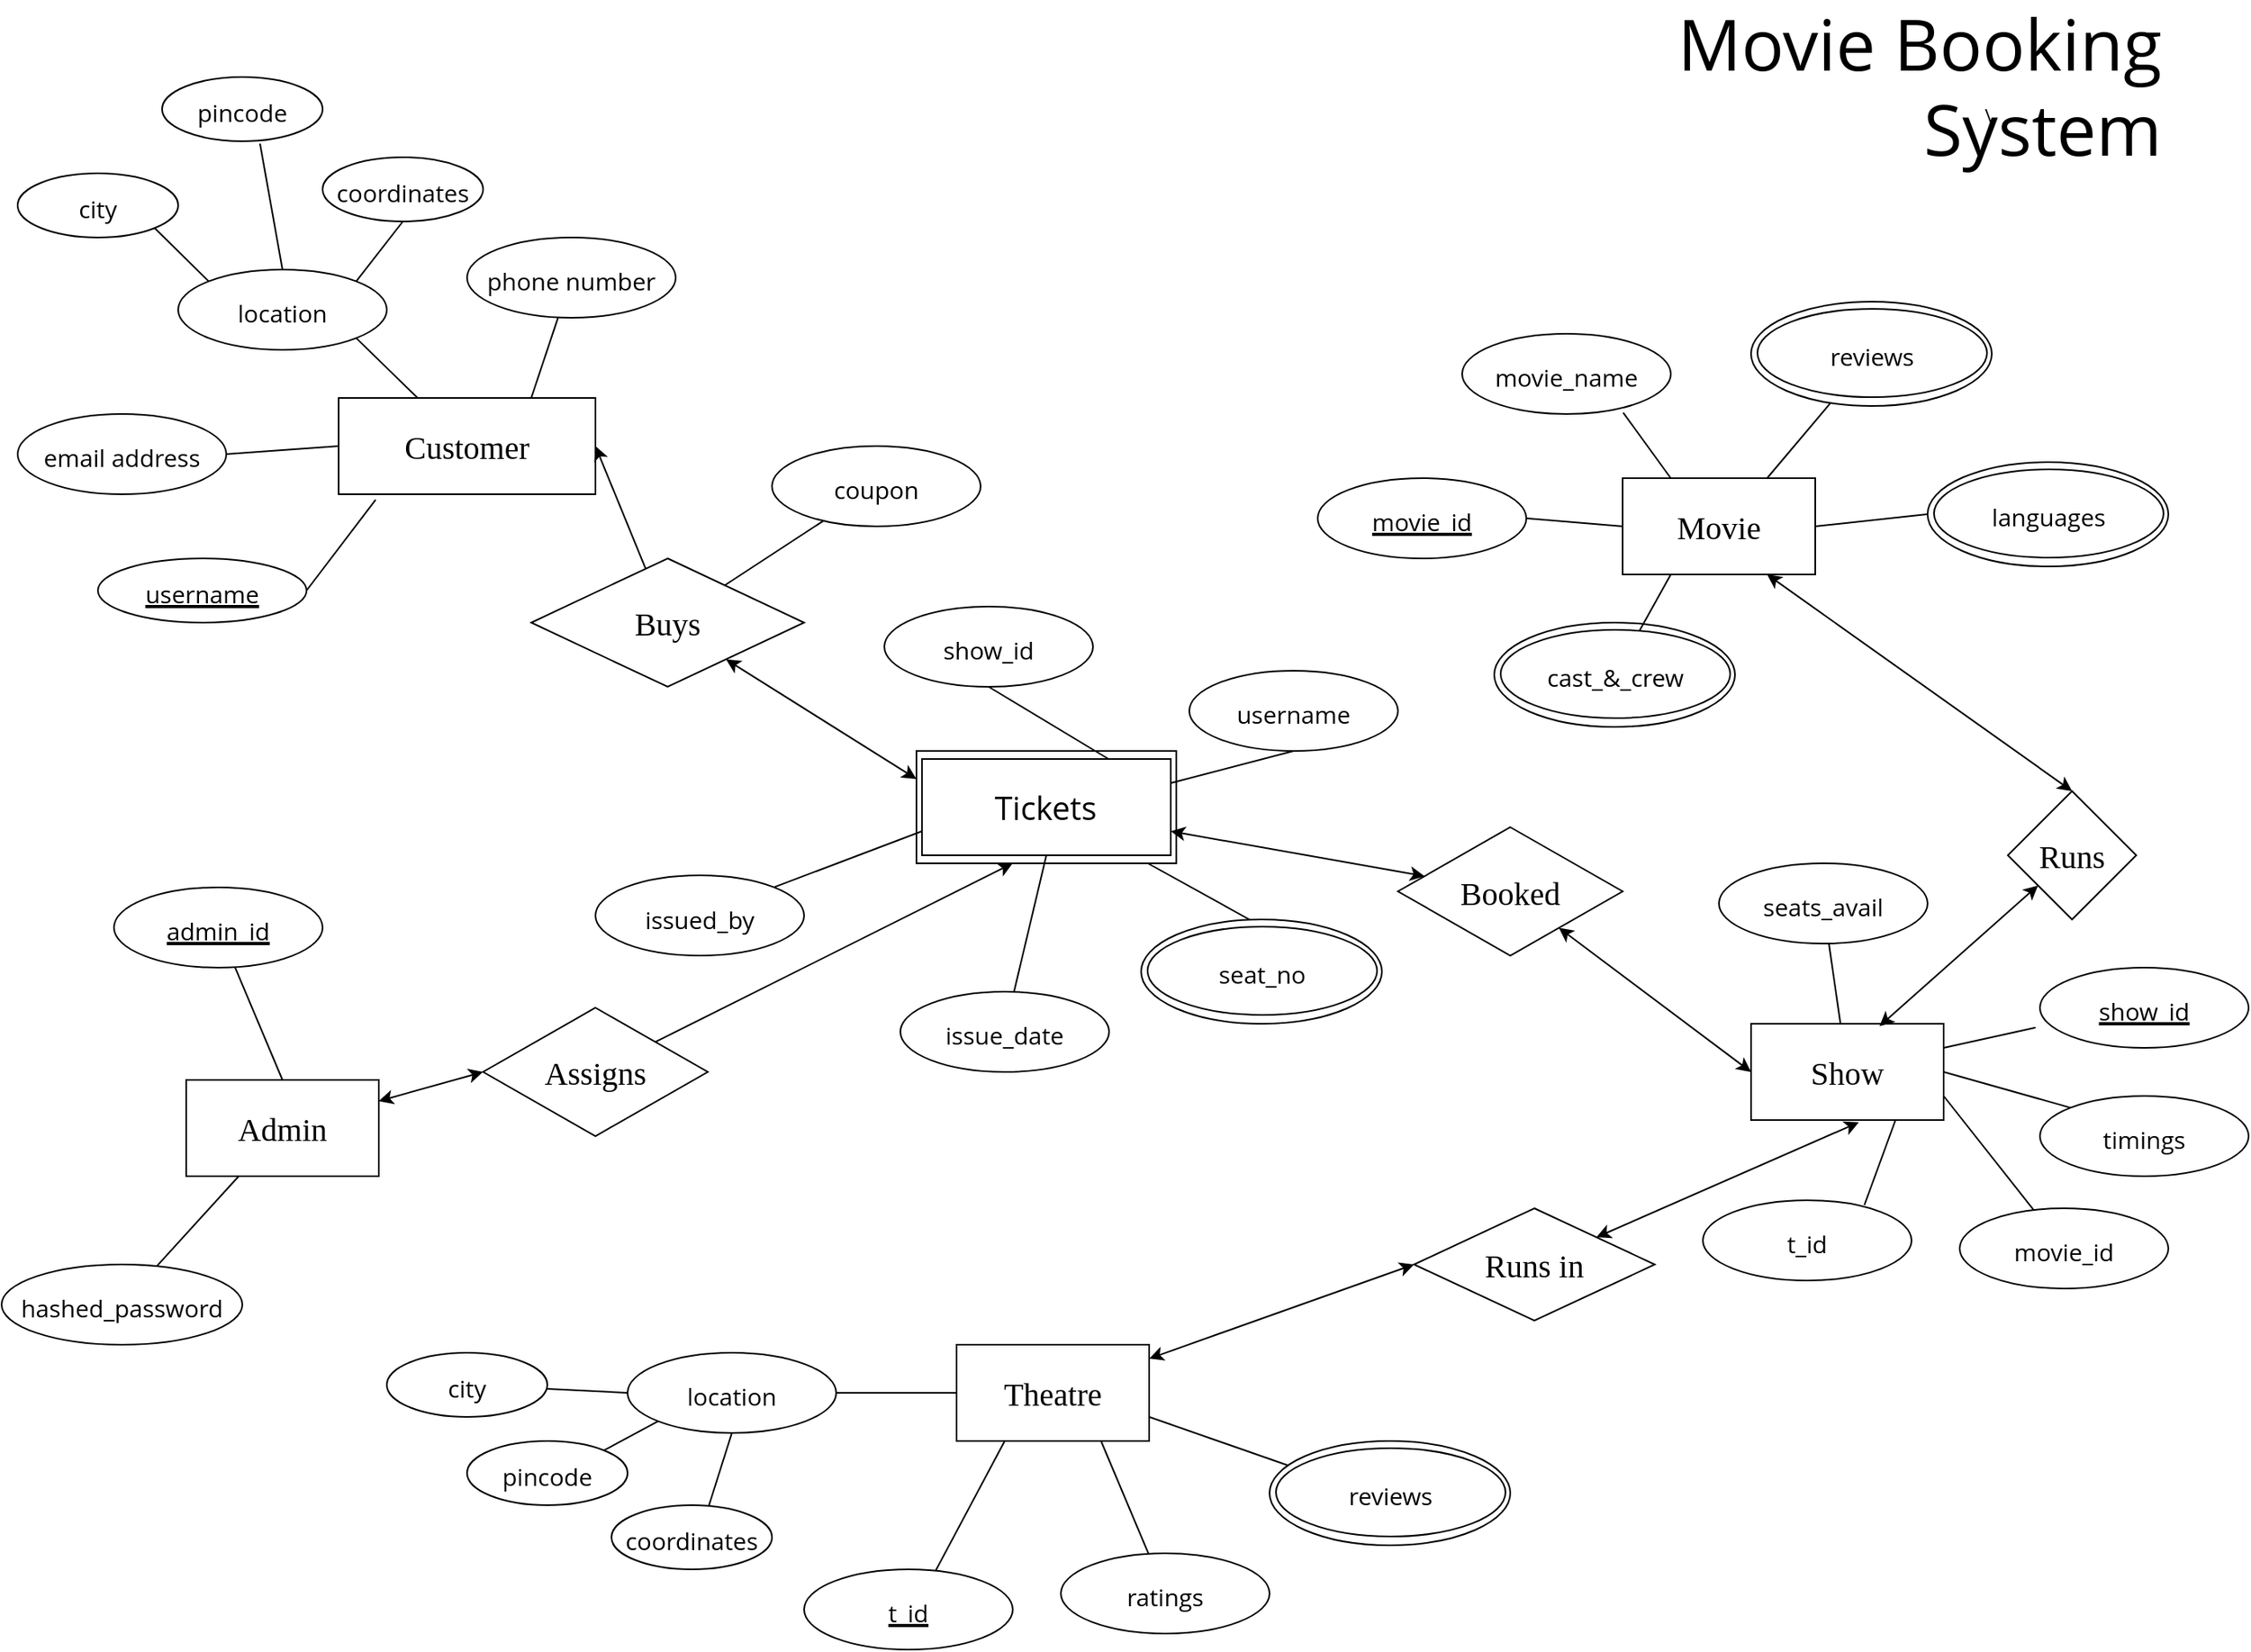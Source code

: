 <mxfile version="18.1.3" type="github">
  <diagram id="R2lEEEUBdFMjLlhIrx00" name="Page-1">
    <mxGraphModel dx="3445" dy="2458" grid="1" gridSize="10" guides="1" tooltips="1" connect="1" arrows="1" fold="1" page="1" pageScale="1" pageWidth="850" pageHeight="1100" math="0" shadow="0" extFonts="Permanent Marker^https://fonts.googleapis.com/css?family=Permanent+Marker">
      <root>
        <mxCell id="0" />
        <mxCell id="1" parent="0" />
        <mxCell id="-V91luH7FTuImWQMiuqp-3" value="" style="group;strokeColor=none;" vertex="1" connectable="0" parent="1">
          <mxGeometry x="400" y="290" width="161.88" height="70" as="geometry" />
        </mxCell>
        <mxCell id="-V91luH7FTuImWQMiuqp-2" value="" style="rounded=0;whiteSpace=wrap;html=1;" vertex="1" parent="-V91luH7FTuImWQMiuqp-3">
          <mxGeometry width="161.88" height="70" as="geometry" />
        </mxCell>
        <mxCell id="-V91luH7FTuImWQMiuqp-1" value="&lt;font data-font-src=&quot;https://fonts.googleapis.com/css?family=Open+Sans&quot; face=&quot;Open Sans&quot; style=&quot;font-size: 20px;&quot;&gt;Tickets&lt;/font&gt;" style="rounded=0;whiteSpace=wrap;html=1;" vertex="1" parent="-V91luH7FTuImWQMiuqp-3">
          <mxGeometry x="3.44" y="5" width="155" height="60" as="geometry" />
        </mxCell>
        <mxCell id="-V91luH7FTuImWQMiuqp-4" value="Customer" style="rounded=0;whiteSpace=wrap;html=1;fontFamily=Tahoma;fontSize=20;" vertex="1" parent="1">
          <mxGeometry x="40" y="70" width="160" height="60" as="geometry" />
        </mxCell>
        <mxCell id="-V91luH7FTuImWQMiuqp-19" style="rounded=0;orthogonalLoop=1;jettySize=auto;html=1;entryX=0;entryY=0.5;entryDx=0;entryDy=0;fontFamily=Tahoma;fontSize=20;startArrow=classic;startFill=1;" edge="1" parent="1" source="-V91luH7FTuImWQMiuqp-5" target="-V91luH7FTuImWQMiuqp-18">
          <mxGeometry relative="1" as="geometry" />
        </mxCell>
        <mxCell id="-V91luH7FTuImWQMiuqp-5" value="Admin" style="rounded=0;whiteSpace=wrap;html=1;fontFamily=Tahoma;fontSize=20;" vertex="1" parent="1">
          <mxGeometry x="-55" y="495" width="120" height="60" as="geometry" />
        </mxCell>
        <mxCell id="-V91luH7FTuImWQMiuqp-92" style="edgeStyle=none;rounded=0;orthogonalLoop=1;jettySize=auto;html=1;exitX=1;exitY=0.5;exitDx=0;exitDy=0;entryX=0;entryY=0.5;entryDx=0;entryDy=0;fontFamily=Open Sans;fontSource=https%3A%2F%2Ffonts.googleapis.com%2Fcss%3Ffamily%3DOpen%2BSans;fontSize=15;startArrow=none;startFill=0;endArrow=none;endFill=0;" edge="1" parent="1" source="-V91luH7FTuImWQMiuqp-6" target="-V91luH7FTuImWQMiuqp-91">
          <mxGeometry relative="1" as="geometry" />
        </mxCell>
        <mxCell id="-V91luH7FTuImWQMiuqp-93" style="edgeStyle=none;rounded=0;orthogonalLoop=1;jettySize=auto;html=1;exitX=0.75;exitY=0;exitDx=0;exitDy=0;entryX=0.331;entryY=0.969;entryDx=0;entryDy=0;entryPerimeter=0;fontFamily=Open Sans;fontSource=https%3A%2F%2Ffonts.googleapis.com%2Fcss%3Ffamily%3DOpen%2BSans;fontSize=15;startArrow=none;startFill=0;endArrow=none;endFill=0;" edge="1" parent="1" source="-V91luH7FTuImWQMiuqp-6" target="-V91luH7FTuImWQMiuqp-84">
          <mxGeometry relative="1" as="geometry" />
        </mxCell>
        <mxCell id="-V91luH7FTuImWQMiuqp-94" style="edgeStyle=none;rounded=0;orthogonalLoop=1;jettySize=auto;html=1;exitX=0.25;exitY=0;exitDx=0;exitDy=0;entryX=0.772;entryY=0.983;entryDx=0;entryDy=0;entryPerimeter=0;fontFamily=Open Sans;fontSource=https%3A%2F%2Ffonts.googleapis.com%2Fcss%3Ffamily%3DOpen%2BSans;fontSize=15;startArrow=none;startFill=0;endArrow=none;endFill=0;" edge="1" parent="1" source="-V91luH7FTuImWQMiuqp-6" target="-V91luH7FTuImWQMiuqp-86">
          <mxGeometry relative="1" as="geometry" />
        </mxCell>
        <mxCell id="-V91luH7FTuImWQMiuqp-95" style="edgeStyle=none;rounded=0;orthogonalLoop=1;jettySize=auto;html=1;exitX=0;exitY=0.5;exitDx=0;exitDy=0;entryX=1;entryY=0.5;entryDx=0;entryDy=0;fontFamily=Open Sans;fontSource=https%3A%2F%2Ffonts.googleapis.com%2Fcss%3Ffamily%3DOpen%2BSans;fontSize=15;startArrow=none;startFill=0;endArrow=none;endFill=0;" edge="1" parent="1" source="-V91luH7FTuImWQMiuqp-6" target="-V91luH7FTuImWQMiuqp-87">
          <mxGeometry relative="1" as="geometry" />
        </mxCell>
        <mxCell id="-V91luH7FTuImWQMiuqp-6" value="Movie" style="rounded=0;whiteSpace=wrap;html=1;fontFamily=Tahoma;fontSize=20;" vertex="1" parent="1">
          <mxGeometry x="840" y="120" width="120" height="60" as="geometry" />
        </mxCell>
        <mxCell id="-V91luH7FTuImWQMiuqp-106" style="edgeStyle=none;rounded=0;orthogonalLoop=1;jettySize=auto;html=1;exitX=0.75;exitY=1;exitDx=0;exitDy=0;entryX=0.774;entryY=0.06;entryDx=0;entryDy=0;entryPerimeter=0;fontFamily=Open Sans;fontSource=https%3A%2F%2Ffonts.googleapis.com%2Fcss%3Ffamily%3DOpen%2BSans;fontSize=15;startArrow=none;startFill=0;endArrow=none;endFill=0;" edge="1" parent="1" source="-V91luH7FTuImWQMiuqp-7" target="-V91luH7FTuImWQMiuqp-105">
          <mxGeometry relative="1" as="geometry" />
        </mxCell>
        <mxCell id="-V91luH7FTuImWQMiuqp-107" style="edgeStyle=none;rounded=0;orthogonalLoop=1;jettySize=auto;html=1;exitX=1;exitY=0.75;exitDx=0;exitDy=0;fontFamily=Open Sans;fontSource=https%3A%2F%2Ffonts.googleapis.com%2Fcss%3Ffamily%3DOpen%2BSans;fontSize=15;startArrow=none;startFill=0;endArrow=none;endFill=0;" edge="1" parent="1" source="-V91luH7FTuImWQMiuqp-7" target="-V91luH7FTuImWQMiuqp-104">
          <mxGeometry relative="1" as="geometry" />
        </mxCell>
        <mxCell id="-V91luH7FTuImWQMiuqp-108" style="edgeStyle=none;rounded=0;orthogonalLoop=1;jettySize=auto;html=1;exitX=-0.021;exitY=0.747;exitDx=0;exitDy=0;fontFamily=Open Sans;fontSource=https%3A%2F%2Ffonts.googleapis.com%2Fcss%3Ffamily%3DOpen%2BSans;fontSize=15;startArrow=none;startFill=0;endArrow=none;endFill=0;exitPerimeter=0;entryX=1;entryY=0.25;entryDx=0;entryDy=0;" edge="1" parent="1" source="-V91luH7FTuImWQMiuqp-102" target="-V91luH7FTuImWQMiuqp-7">
          <mxGeometry relative="1" as="geometry" />
        </mxCell>
        <mxCell id="-V91luH7FTuImWQMiuqp-109" style="edgeStyle=none;rounded=0;orthogonalLoop=1;jettySize=auto;html=1;exitX=1;exitY=0.5;exitDx=0;exitDy=0;entryX=0;entryY=0;entryDx=0;entryDy=0;fontFamily=Open Sans;fontSource=https%3A%2F%2Ffonts.googleapis.com%2Fcss%3Ffamily%3DOpen%2BSans;fontSize=15;startArrow=none;startFill=0;endArrow=none;endFill=0;" edge="1" parent="1" source="-V91luH7FTuImWQMiuqp-7" target="-V91luH7FTuImWQMiuqp-103">
          <mxGeometry relative="1" as="geometry" />
        </mxCell>
        <mxCell id="-V91luH7FTuImWQMiuqp-7" value="Show" style="rounded=0;whiteSpace=wrap;html=1;fontFamily=Tahoma;fontSize=20;" vertex="1" parent="1">
          <mxGeometry x="920" y="460" width="120" height="60" as="geometry" />
        </mxCell>
        <mxCell id="-V91luH7FTuImWQMiuqp-11" style="rounded=0;orthogonalLoop=1;jettySize=auto;html=1;entryX=1;entryY=0.5;entryDx=0;entryDy=0;fontFamily=Tahoma;fontSize=20;" edge="1" parent="1" source="-V91luH7FTuImWQMiuqp-8" target="-V91luH7FTuImWQMiuqp-4">
          <mxGeometry relative="1" as="geometry" />
        </mxCell>
        <mxCell id="-V91luH7FTuImWQMiuqp-12" style="rounded=0;orthogonalLoop=1;jettySize=auto;html=1;entryX=0;entryY=0.25;entryDx=0;entryDy=0;fontFamily=Tahoma;fontSize=20;startArrow=classic;startFill=1;" edge="1" parent="1" source="-V91luH7FTuImWQMiuqp-8" target="-V91luH7FTuImWQMiuqp-2">
          <mxGeometry relative="1" as="geometry" />
        </mxCell>
        <mxCell id="-V91luH7FTuImWQMiuqp-8" value="Buys" style="rhombus;whiteSpace=wrap;html=1;fontFamily=Tahoma;fontSize=20;" vertex="1" parent="1">
          <mxGeometry x="160" y="170" width="170" height="80" as="geometry" />
        </mxCell>
        <mxCell id="-V91luH7FTuImWQMiuqp-16" style="rounded=0;orthogonalLoop=1;jettySize=auto;html=1;entryX=0;entryY=0.5;entryDx=0;entryDy=0;fontFamily=Tahoma;fontSize=20;startArrow=classic;startFill=1;" edge="1" parent="1" source="-V91luH7FTuImWQMiuqp-13" target="-V91luH7FTuImWQMiuqp-14">
          <mxGeometry relative="1" as="geometry" />
        </mxCell>
        <mxCell id="-V91luH7FTuImWQMiuqp-73" style="edgeStyle=none;rounded=0;orthogonalLoop=1;jettySize=auto;html=1;exitX=0.25;exitY=1;exitDx=0;exitDy=0;entryX=0.627;entryY=0.034;entryDx=0;entryDy=0;entryPerimeter=0;fontFamily=Open Sans;fontSource=https%3A%2F%2Ffonts.googleapis.com%2Fcss%3Ffamily%3DOpen%2BSans;fontSize=15;startArrow=none;startFill=0;endArrow=none;endFill=0;" edge="1" parent="1" source="-V91luH7FTuImWQMiuqp-13" target="-V91luH7FTuImWQMiuqp-65">
          <mxGeometry relative="1" as="geometry" />
        </mxCell>
        <mxCell id="-V91luH7FTuImWQMiuqp-74" style="edgeStyle=none;rounded=0;orthogonalLoop=1;jettySize=auto;html=1;exitX=0.75;exitY=1;exitDx=0;exitDy=0;fontFamily=Open Sans;fontSource=https%3A%2F%2Ffonts.googleapis.com%2Fcss%3Ffamily%3DOpen%2BSans;fontSize=15;startArrow=none;startFill=0;endArrow=none;endFill=0;" edge="1" parent="1" source="-V91luH7FTuImWQMiuqp-13" target="-V91luH7FTuImWQMiuqp-66">
          <mxGeometry relative="1" as="geometry" />
        </mxCell>
        <mxCell id="-V91luH7FTuImWQMiuqp-75" style="edgeStyle=none;rounded=0;orthogonalLoop=1;jettySize=auto;html=1;exitX=1;exitY=0.75;exitDx=0;exitDy=0;entryX=0.075;entryY=0.233;entryDx=0;entryDy=0;entryPerimeter=0;fontFamily=Open Sans;fontSource=https%3A%2F%2Ffonts.googleapis.com%2Fcss%3Ffamily%3DOpen%2BSans;fontSize=15;startArrow=none;startFill=0;endArrow=none;endFill=0;" edge="1" parent="1" source="-V91luH7FTuImWQMiuqp-13" target="-V91luH7FTuImWQMiuqp-71">
          <mxGeometry relative="1" as="geometry" />
        </mxCell>
        <mxCell id="-V91luH7FTuImWQMiuqp-77" style="edgeStyle=none;rounded=0;orthogonalLoop=1;jettySize=auto;html=1;entryX=1;entryY=0.5;entryDx=0;entryDy=0;fontFamily=Open Sans;fontSource=https%3A%2F%2Ffonts.googleapis.com%2Fcss%3Ffamily%3DOpen%2BSans;fontSize=15;startArrow=none;startFill=0;endArrow=none;endFill=0;" edge="1" parent="1" source="-V91luH7FTuImWQMiuqp-13" target="-V91luH7FTuImWQMiuqp-58">
          <mxGeometry relative="1" as="geometry" />
        </mxCell>
        <mxCell id="-V91luH7FTuImWQMiuqp-13" value="Theatre" style="rounded=0;whiteSpace=wrap;html=1;fontFamily=Tahoma;fontSize=20;" vertex="1" parent="1">
          <mxGeometry x="425" y="660" width="120" height="60" as="geometry" />
        </mxCell>
        <mxCell id="-V91luH7FTuImWQMiuqp-17" style="rounded=0;orthogonalLoop=1;jettySize=auto;html=1;entryX=0.56;entryY=1.023;entryDx=0;entryDy=0;entryPerimeter=0;fontFamily=Tahoma;fontSize=20;startArrow=classic;startFill=1;" edge="1" parent="1" source="-V91luH7FTuImWQMiuqp-14" target="-V91luH7FTuImWQMiuqp-7">
          <mxGeometry relative="1" as="geometry" />
        </mxCell>
        <mxCell id="-V91luH7FTuImWQMiuqp-14" value="Runs in" style="rhombus;whiteSpace=wrap;html=1;fontFamily=Tahoma;fontSize=20;" vertex="1" parent="1">
          <mxGeometry x="710" y="575" width="150" height="70" as="geometry" />
        </mxCell>
        <mxCell id="-V91luH7FTuImWQMiuqp-20" style="rounded=0;orthogonalLoop=1;jettySize=auto;html=1;fontFamily=Tahoma;fontSize=20;" edge="1" parent="1" source="-V91luH7FTuImWQMiuqp-18">
          <mxGeometry relative="1" as="geometry">
            <mxPoint x="460" y="360" as="targetPoint" />
          </mxGeometry>
        </mxCell>
        <mxCell id="-V91luH7FTuImWQMiuqp-18" value="Assigns" style="rhombus;whiteSpace=wrap;html=1;fontFamily=Tahoma;fontSize=20;" vertex="1" parent="1">
          <mxGeometry x="130" y="450" width="140" height="80" as="geometry" />
        </mxCell>
        <mxCell id="-V91luH7FTuImWQMiuqp-22" style="rounded=0;orthogonalLoop=1;jettySize=auto;html=1;fontFamily=Tahoma;fontSize=20;startArrow=classic;startFill=1;entryX=0.667;entryY=0.025;entryDx=0;entryDy=0;entryPerimeter=0;" edge="1" parent="1" source="-V91luH7FTuImWQMiuqp-21" target="-V91luH7FTuImWQMiuqp-7">
          <mxGeometry relative="1" as="geometry">
            <mxPoint x="890" y="410" as="targetPoint" />
          </mxGeometry>
        </mxCell>
        <mxCell id="-V91luH7FTuImWQMiuqp-23" style="rounded=0;orthogonalLoop=1;jettySize=auto;html=1;entryX=0.75;entryY=1;entryDx=0;entryDy=0;fontFamily=Tahoma;fontSize=20;exitX=0.5;exitY=0;exitDx=0;exitDy=0;startArrow=classic;startFill=1;" edge="1" parent="1" source="-V91luH7FTuImWQMiuqp-21" target="-V91luH7FTuImWQMiuqp-6">
          <mxGeometry relative="1" as="geometry" />
        </mxCell>
        <mxCell id="-V91luH7FTuImWQMiuqp-21" value="Runs" style="rhombus;whiteSpace=wrap;html=1;fontFamily=Tahoma;fontSize=20;" vertex="1" parent="1">
          <mxGeometry x="1080" y="315" width="80" height="80" as="geometry" />
        </mxCell>
        <mxCell id="-V91luH7FTuImWQMiuqp-25" style="rounded=0;orthogonalLoop=1;jettySize=auto;html=1;entryX=1;entryY=0.75;entryDx=0;entryDy=0;fontFamily=Tahoma;fontSize=20;startArrow=classic;startFill=1;" edge="1" parent="1" source="-V91luH7FTuImWQMiuqp-24" target="-V91luH7FTuImWQMiuqp-1">
          <mxGeometry relative="1" as="geometry" />
        </mxCell>
        <mxCell id="-V91luH7FTuImWQMiuqp-26" style="rounded=0;orthogonalLoop=1;jettySize=auto;html=1;entryX=0;entryY=0.5;entryDx=0;entryDy=0;fontFamily=Tahoma;fontSize=20;startArrow=classic;startFill=1;" edge="1" parent="1" source="-V91luH7FTuImWQMiuqp-24" target="-V91luH7FTuImWQMiuqp-7">
          <mxGeometry relative="1" as="geometry" />
        </mxCell>
        <mxCell id="-V91luH7FTuImWQMiuqp-24" value="Booked" style="rhombus;whiteSpace=wrap;html=1;fontFamily=Tahoma;fontSize=20;" vertex="1" parent="1">
          <mxGeometry x="700" y="337.5" width="140" height="80" as="geometry" />
        </mxCell>
        <mxCell id="-V91luH7FTuImWQMiuqp-40" style="edgeStyle=none;rounded=0;orthogonalLoop=1;jettySize=auto;html=1;exitX=1;exitY=0.5;exitDx=0;exitDy=0;entryX=0.144;entryY=1.058;entryDx=0;entryDy=0;entryPerimeter=0;fontFamily=Open Sans;fontSource=https%3A%2F%2Ffonts.googleapis.com%2Fcss%3Ffamily%3DOpen%2BSans;fontSize=15;startArrow=none;startFill=0;endArrow=none;endFill=0;" edge="1" parent="1" source="-V91luH7FTuImWQMiuqp-27" target="-V91luH7FTuImWQMiuqp-4">
          <mxGeometry relative="1" as="geometry" />
        </mxCell>
        <mxCell id="-V91luH7FTuImWQMiuqp-27" value="&lt;font data-font-src=&quot;https://fonts.googleapis.com/css?family=Open+Sans&quot; face=&quot;Open Sans&quot; style=&quot;font-size: 15px;&quot;&gt;username&lt;/font&gt;" style="ellipse;whiteSpace=wrap;html=1;fontFamily=Tahoma;fontSize=20;fontStyle=4" vertex="1" parent="1">
          <mxGeometry x="-110" y="170" width="130" height="40" as="geometry" />
        </mxCell>
        <mxCell id="-V91luH7FTuImWQMiuqp-39" style="rounded=0;orthogonalLoop=1;jettySize=auto;html=1;exitX=1;exitY=0.5;exitDx=0;exitDy=0;entryX=0;entryY=0.5;entryDx=0;entryDy=0;fontFamily=Open Sans;fontSource=https%3A%2F%2Ffonts.googleapis.com%2Fcss%3Ffamily%3DOpen%2BSans;fontSize=15;startArrow=none;startFill=0;endArrow=none;endFill=0;" edge="1" parent="1" source="-V91luH7FTuImWQMiuqp-28" target="-V91luH7FTuImWQMiuqp-4">
          <mxGeometry relative="1" as="geometry" />
        </mxCell>
        <mxCell id="-V91luH7FTuImWQMiuqp-28" value="&lt;font data-font-src=&quot;https://fonts.googleapis.com/css?family=Open+Sans&quot; face=&quot;Open Sans&quot; style=&quot;font-size: 15px;&quot;&gt;email address&lt;/font&gt;" style="ellipse;whiteSpace=wrap;html=1;fontFamily=Tahoma;fontSize=20;fontStyle=0" vertex="1" parent="1">
          <mxGeometry x="-160" y="80" width="130" height="50" as="geometry" />
        </mxCell>
        <mxCell id="-V91luH7FTuImWQMiuqp-36" style="rounded=0;orthogonalLoop=1;jettySize=auto;html=1;exitX=0;exitY=0;exitDx=0;exitDy=0;entryX=1;entryY=1;entryDx=0;entryDy=0;fontFamily=Open Sans;fontSource=https%3A%2F%2Ffonts.googleapis.com%2Fcss%3Ffamily%3DOpen%2BSans;fontSize=15;endArrow=none;endFill=0;" edge="1" parent="1" source="-V91luH7FTuImWQMiuqp-29" target="-V91luH7FTuImWQMiuqp-31">
          <mxGeometry relative="1" as="geometry" />
        </mxCell>
        <mxCell id="-V91luH7FTuImWQMiuqp-37" style="rounded=0;orthogonalLoop=1;jettySize=auto;html=1;exitX=0.5;exitY=0;exitDx=0;exitDy=0;entryX=0.61;entryY=1.037;entryDx=0;entryDy=0;entryPerimeter=0;fontFamily=Open Sans;fontSource=https%3A%2F%2Ffonts.googleapis.com%2Fcss%3Ffamily%3DOpen%2BSans;fontSize=15;endArrow=none;endFill=0;" edge="1" parent="1" source="-V91luH7FTuImWQMiuqp-29" target="-V91luH7FTuImWQMiuqp-33">
          <mxGeometry relative="1" as="geometry" />
        </mxCell>
        <mxCell id="-V91luH7FTuImWQMiuqp-38" style="rounded=0;orthogonalLoop=1;jettySize=auto;html=1;exitX=1;exitY=0;exitDx=0;exitDy=0;entryX=0.5;entryY=1;entryDx=0;entryDy=0;fontFamily=Open Sans;fontSource=https%3A%2F%2Ffonts.googleapis.com%2Fcss%3Ffamily%3DOpen%2BSans;fontSize=15;endArrow=none;endFill=0;" edge="1" parent="1" source="-V91luH7FTuImWQMiuqp-29" target="-V91luH7FTuImWQMiuqp-34">
          <mxGeometry relative="1" as="geometry" />
        </mxCell>
        <mxCell id="-V91luH7FTuImWQMiuqp-41" style="edgeStyle=none;rounded=0;orthogonalLoop=1;jettySize=auto;html=1;exitX=1;exitY=1;exitDx=0;exitDy=0;fontFamily=Open Sans;fontSource=https%3A%2F%2Ffonts.googleapis.com%2Fcss%3Ffamily%3DOpen%2BSans;fontSize=15;startArrow=none;startFill=0;endArrow=none;endFill=0;" edge="1" parent="1" source="-V91luH7FTuImWQMiuqp-29" target="-V91luH7FTuImWQMiuqp-4">
          <mxGeometry relative="1" as="geometry" />
        </mxCell>
        <mxCell id="-V91luH7FTuImWQMiuqp-29" value="&lt;font data-font-src=&quot;https://fonts.googleapis.com/css?family=Open+Sans&quot; face=&quot;Open Sans&quot; style=&quot;font-size: 15px;&quot;&gt;location&lt;/font&gt;" style="ellipse;whiteSpace=wrap;html=1;fontFamily=Tahoma;fontSize=20;fontStyle=0" vertex="1" parent="1">
          <mxGeometry x="-60" y="-10" width="130" height="50" as="geometry" />
        </mxCell>
        <mxCell id="-V91luH7FTuImWQMiuqp-42" style="edgeStyle=none;rounded=0;orthogonalLoop=1;jettySize=auto;html=1;entryX=0.75;entryY=0;entryDx=0;entryDy=0;fontFamily=Open Sans;fontSource=https%3A%2F%2Ffonts.googleapis.com%2Fcss%3Ffamily%3DOpen%2BSans;fontSize=15;startArrow=none;startFill=0;endArrow=none;endFill=0;" edge="1" parent="1" source="-V91luH7FTuImWQMiuqp-30" target="-V91luH7FTuImWQMiuqp-4">
          <mxGeometry relative="1" as="geometry" />
        </mxCell>
        <mxCell id="-V91luH7FTuImWQMiuqp-30" value="&lt;font data-font-src=&quot;https://fonts.googleapis.com/css?family=Open+Sans&quot; face=&quot;Open Sans&quot; style=&quot;font-size: 15px;&quot;&gt;phone number&lt;/font&gt;" style="ellipse;whiteSpace=wrap;html=1;fontFamily=Tahoma;fontSize=20;fontStyle=0" vertex="1" parent="1">
          <mxGeometry x="120" y="-30" width="130" height="50" as="geometry" />
        </mxCell>
        <mxCell id="-V91luH7FTuImWQMiuqp-31" value="&lt;font data-font-src=&quot;https://fonts.googleapis.com/css?family=Open+Sans&quot; face=&quot;Open Sans&quot; style=&quot;font-size: 15px;&quot;&gt;city&lt;/font&gt;" style="ellipse;whiteSpace=wrap;html=1;fontFamily=Tahoma;fontSize=20;fontStyle=0" vertex="1" parent="1">
          <mxGeometry x="-160" y="-70" width="100" height="40" as="geometry" />
        </mxCell>
        <mxCell id="-V91luH7FTuImWQMiuqp-33" value="&lt;font data-font-src=&quot;https://fonts.googleapis.com/css?family=Open+Sans&quot; face=&quot;Open Sans&quot; style=&quot;font-size: 15px;&quot;&gt;pincode&lt;/font&gt;" style="ellipse;whiteSpace=wrap;html=1;fontFamily=Tahoma;fontSize=20;fontStyle=0" vertex="1" parent="1">
          <mxGeometry x="-70" y="-130" width="100" height="40" as="geometry" />
        </mxCell>
        <mxCell id="-V91luH7FTuImWQMiuqp-34" value="&lt;font face=&quot;Open Sans&quot;&gt;&lt;span style=&quot;font-size: 15px;&quot;&gt;coordinates&lt;/span&gt;&lt;/font&gt;" style="ellipse;whiteSpace=wrap;html=1;fontFamily=Tahoma;fontSize=20;fontStyle=0" vertex="1" parent="1">
          <mxGeometry x="30" y="-80" width="100" height="40" as="geometry" />
        </mxCell>
        <mxCell id="-V91luH7FTuImWQMiuqp-35" style="edgeStyle=orthogonalEdgeStyle;rounded=0;orthogonalLoop=1;jettySize=auto;html=1;exitX=0.5;exitY=1;exitDx=0;exitDy=0;fontFamily=Open Sans;fontSource=https%3A%2F%2Ffonts.googleapis.com%2Fcss%3Ffamily%3DOpen%2BSans;fontSize=15;" edge="1" parent="1" source="-V91luH7FTuImWQMiuqp-34" target="-V91luH7FTuImWQMiuqp-34">
          <mxGeometry relative="1" as="geometry" />
        </mxCell>
        <mxCell id="-V91luH7FTuImWQMiuqp-52" style="edgeStyle=none;rounded=0;orthogonalLoop=1;jettySize=auto;html=1;exitX=0.5;exitY=1;exitDx=0;exitDy=0;entryX=0.75;entryY=0;entryDx=0;entryDy=0;fontFamily=Open Sans;fontSource=https%3A%2F%2Ffonts.googleapis.com%2Fcss%3Ffamily%3DOpen%2BSans;fontSize=15;startArrow=none;startFill=0;endArrow=none;endFill=0;" edge="1" parent="1" source="-V91luH7FTuImWQMiuqp-43" target="-V91luH7FTuImWQMiuqp-1">
          <mxGeometry relative="1" as="geometry" />
        </mxCell>
        <mxCell id="-V91luH7FTuImWQMiuqp-43" value="&lt;font data-font-src=&quot;https://fonts.googleapis.com/css?family=Open+Sans&quot; face=&quot;Open Sans&quot; style=&quot;font-size: 15px;&quot;&gt;show_id&lt;/font&gt;" style="ellipse;whiteSpace=wrap;html=1;fontFamily=Tahoma;fontSize=20;fontStyle=0" vertex="1" parent="1">
          <mxGeometry x="380" y="200" width="130" height="50" as="geometry" />
        </mxCell>
        <mxCell id="-V91luH7FTuImWQMiuqp-51" style="edgeStyle=none;rounded=0;orthogonalLoop=1;jettySize=auto;html=1;exitX=0.5;exitY=1;exitDx=0;exitDy=0;entryX=1;entryY=0.25;entryDx=0;entryDy=0;fontFamily=Open Sans;fontSource=https%3A%2F%2Ffonts.googleapis.com%2Fcss%3Ffamily%3DOpen%2BSans;fontSize=15;startArrow=none;startFill=0;endArrow=none;endFill=0;" edge="1" parent="1" source="-V91luH7FTuImWQMiuqp-44" target="-V91luH7FTuImWQMiuqp-1">
          <mxGeometry relative="1" as="geometry" />
        </mxCell>
        <mxCell id="-V91luH7FTuImWQMiuqp-44" value="&lt;font data-font-src=&quot;https://fonts.googleapis.com/css?family=Open+Sans&quot; face=&quot;Open Sans&quot; style=&quot;font-size: 15px;&quot;&gt;username&lt;/font&gt;" style="ellipse;whiteSpace=wrap;html=1;fontFamily=Tahoma;fontSize=20;fontStyle=0" vertex="1" parent="1">
          <mxGeometry x="570" y="240" width="130" height="50" as="geometry" />
        </mxCell>
        <mxCell id="-V91luH7FTuImWQMiuqp-49" style="edgeStyle=none;rounded=0;orthogonalLoop=1;jettySize=auto;html=1;exitX=0.5;exitY=0;exitDx=0;exitDy=0;fontFamily=Open Sans;fontSource=https%3A%2F%2Ffonts.googleapis.com%2Fcss%3Ffamily%3DOpen%2BSans;fontSize=15;startArrow=none;startFill=0;endArrow=none;endFill=0;" edge="1" parent="1" source="-V91luH7FTuImWQMiuqp-46" target="-V91luH7FTuImWQMiuqp-2">
          <mxGeometry relative="1" as="geometry" />
        </mxCell>
        <mxCell id="-V91luH7FTuImWQMiuqp-53" style="edgeStyle=none;rounded=0;orthogonalLoop=1;jettySize=auto;html=1;fontFamily=Open Sans;fontSource=https%3A%2F%2Ffonts.googleapis.com%2Fcss%3Ffamily%3DOpen%2BSans;fontSize=15;startArrow=none;startFill=0;endArrow=none;endFill=0;entryX=0.5;entryY=1;entryDx=0;entryDy=0;" edge="1" parent="1" source="-V91luH7FTuImWQMiuqp-48" target="-V91luH7FTuImWQMiuqp-1">
          <mxGeometry relative="1" as="geometry">
            <mxPoint x="470" y="370" as="targetPoint" />
          </mxGeometry>
        </mxCell>
        <mxCell id="-V91luH7FTuImWQMiuqp-48" value="&lt;font data-font-src=&quot;https://fonts.googleapis.com/css?family=Open+Sans&quot; face=&quot;Open Sans&quot; style=&quot;font-size: 15px;&quot;&gt;issue_date&lt;/font&gt;" style="ellipse;whiteSpace=wrap;html=1;fontFamily=Tahoma;fontSize=20;fontStyle=0" vertex="1" parent="1">
          <mxGeometry x="390" y="440" width="130" height="50" as="geometry" />
        </mxCell>
        <mxCell id="-V91luH7FTuImWQMiuqp-56" style="edgeStyle=none;rounded=0;orthogonalLoop=1;jettySize=auto;html=1;entryX=0.5;entryY=0;entryDx=0;entryDy=0;fontFamily=Open Sans;fontSource=https%3A%2F%2Ffonts.googleapis.com%2Fcss%3Ffamily%3DOpen%2BSans;fontSize=15;startArrow=none;startFill=0;endArrow=none;endFill=0;" edge="1" parent="1" source="-V91luH7FTuImWQMiuqp-54" target="-V91luH7FTuImWQMiuqp-5">
          <mxGeometry relative="1" as="geometry" />
        </mxCell>
        <mxCell id="-V91luH7FTuImWQMiuqp-54" value="&lt;font data-font-src=&quot;https://fonts.googleapis.com/css?family=Open+Sans&quot; face=&quot;Open Sans&quot; style=&quot;font-size: 15px;&quot;&gt;admin_id&lt;/font&gt;" style="ellipse;whiteSpace=wrap;html=1;fontFamily=Tahoma;fontSize=20;fontStyle=4" vertex="1" parent="1">
          <mxGeometry x="-100" y="375" width="130" height="50" as="geometry" />
        </mxCell>
        <mxCell id="-V91luH7FTuImWQMiuqp-57" style="edgeStyle=none;rounded=0;orthogonalLoop=1;jettySize=auto;html=1;fontFamily=Open Sans;fontSource=https%3A%2F%2Ffonts.googleapis.com%2Fcss%3Ffamily%3DOpen%2BSans;fontSize=15;startArrow=none;startFill=0;endArrow=none;endFill=0;" edge="1" parent="1" source="-V91luH7FTuImWQMiuqp-55" target="-V91luH7FTuImWQMiuqp-5">
          <mxGeometry relative="1" as="geometry" />
        </mxCell>
        <mxCell id="-V91luH7FTuImWQMiuqp-55" value="&lt;font data-font-src=&quot;https://fonts.googleapis.com/css?family=Open+Sans&quot; face=&quot;Open Sans&quot; style=&quot;font-size: 15px;&quot;&gt;hashed_password&lt;/font&gt;" style="ellipse;whiteSpace=wrap;html=1;fontFamily=Tahoma;fontSize=20;fontStyle=0" vertex="1" parent="1">
          <mxGeometry x="-170" y="610" width="150" height="50" as="geometry" />
        </mxCell>
        <mxCell id="-V91luH7FTuImWQMiuqp-78" style="edgeStyle=none;rounded=0;orthogonalLoop=1;jettySize=auto;html=1;exitX=0.5;exitY=1;exitDx=0;exitDy=0;entryX=0.601;entryY=0.053;entryDx=0;entryDy=0;entryPerimeter=0;fontFamily=Open Sans;fontSource=https%3A%2F%2Ffonts.googleapis.com%2Fcss%3Ffamily%3DOpen%2BSans;fontSize=15;startArrow=none;startFill=0;endArrow=none;endFill=0;" edge="1" parent="1" source="-V91luH7FTuImWQMiuqp-58" target="-V91luH7FTuImWQMiuqp-61">
          <mxGeometry relative="1" as="geometry" />
        </mxCell>
        <mxCell id="-V91luH7FTuImWQMiuqp-79" style="edgeStyle=none;rounded=0;orthogonalLoop=1;jettySize=auto;html=1;exitX=0;exitY=1;exitDx=0;exitDy=0;entryX=1;entryY=0;entryDx=0;entryDy=0;fontFamily=Open Sans;fontSource=https%3A%2F%2Ffonts.googleapis.com%2Fcss%3Ffamily%3DOpen%2BSans;fontSize=15;startArrow=none;startFill=0;endArrow=none;endFill=0;" edge="1" parent="1" source="-V91luH7FTuImWQMiuqp-58" target="-V91luH7FTuImWQMiuqp-60">
          <mxGeometry relative="1" as="geometry" />
        </mxCell>
        <mxCell id="-V91luH7FTuImWQMiuqp-80" style="edgeStyle=none;rounded=0;orthogonalLoop=1;jettySize=auto;html=1;exitX=0;exitY=0.5;exitDx=0;exitDy=0;fontFamily=Open Sans;fontSource=https%3A%2F%2Ffonts.googleapis.com%2Fcss%3Ffamily%3DOpen%2BSans;fontSize=15;startArrow=none;startFill=0;endArrow=none;endFill=0;" edge="1" parent="1" source="-V91luH7FTuImWQMiuqp-58" target="-V91luH7FTuImWQMiuqp-59">
          <mxGeometry relative="1" as="geometry" />
        </mxCell>
        <mxCell id="-V91luH7FTuImWQMiuqp-58" value="&lt;font data-font-src=&quot;https://fonts.googleapis.com/css?family=Open+Sans&quot; face=&quot;Open Sans&quot; style=&quot;font-size: 15px;&quot;&gt;location&lt;/font&gt;" style="ellipse;whiteSpace=wrap;html=1;fontFamily=Tahoma;fontSize=20;fontStyle=0" vertex="1" parent="1">
          <mxGeometry x="220" y="665" width="130" height="50" as="geometry" />
        </mxCell>
        <mxCell id="-V91luH7FTuImWQMiuqp-59" value="&lt;font data-font-src=&quot;https://fonts.googleapis.com/css?family=Open+Sans&quot; face=&quot;Open Sans&quot; style=&quot;font-size: 15px;&quot;&gt;city&lt;/font&gt;" style="ellipse;whiteSpace=wrap;html=1;fontFamily=Tahoma;fontSize=20;fontStyle=0" vertex="1" parent="1">
          <mxGeometry x="70" y="665" width="100" height="40" as="geometry" />
        </mxCell>
        <mxCell id="-V91luH7FTuImWQMiuqp-60" value="&lt;font data-font-src=&quot;https://fonts.googleapis.com/css?family=Open+Sans&quot; face=&quot;Open Sans&quot; style=&quot;font-size: 15px;&quot;&gt;pincode&lt;/font&gt;" style="ellipse;whiteSpace=wrap;html=1;fontFamily=Tahoma;fontSize=20;fontStyle=0" vertex="1" parent="1">
          <mxGeometry x="120" y="720" width="100" height="40" as="geometry" />
        </mxCell>
        <mxCell id="-V91luH7FTuImWQMiuqp-61" value="&lt;font face=&quot;Open Sans&quot;&gt;&lt;span style=&quot;font-size: 15px;&quot;&gt;coordinates&lt;/span&gt;&lt;/font&gt;" style="ellipse;whiteSpace=wrap;html=1;fontFamily=Tahoma;fontSize=20;fontStyle=0" vertex="1" parent="1">
          <mxGeometry x="210" y="760" width="100" height="40" as="geometry" />
        </mxCell>
        <mxCell id="-V91luH7FTuImWQMiuqp-65" value="&lt;font data-font-src=&quot;https://fonts.googleapis.com/css?family=Open+Sans&quot; face=&quot;Open Sans&quot; style=&quot;font-size: 15px;&quot;&gt;t_id&lt;/font&gt;" style="ellipse;whiteSpace=wrap;html=1;fontFamily=Tahoma;fontSize=20;fontStyle=4" vertex="1" parent="1">
          <mxGeometry x="330" y="800" width="130" height="50" as="geometry" />
        </mxCell>
        <mxCell id="-V91luH7FTuImWQMiuqp-66" value="&lt;font data-font-src=&quot;https://fonts.googleapis.com/css?family=Open+Sans&quot; face=&quot;Open Sans&quot; style=&quot;font-size: 15px;&quot;&gt;ratings&lt;/font&gt;" style="ellipse;whiteSpace=wrap;html=1;fontFamily=Tahoma;fontSize=20;fontStyle=0" vertex="1" parent="1">
          <mxGeometry x="490" y="790" width="130" height="50" as="geometry" />
        </mxCell>
        <mxCell id="-V91luH7FTuImWQMiuqp-69" value="" style="group" vertex="1" connectable="0" parent="1">
          <mxGeometry x="540" y="395" width="150" height="65" as="geometry" />
        </mxCell>
        <mxCell id="-V91luH7FTuImWQMiuqp-47" value="&lt;font data-font-src=&quot;https://fonts.googleapis.com/css?family=Open+Sans&quot; face=&quot;Open Sans&quot; style=&quot;font-size: 15px;&quot;&gt;seat_no&lt;/font&gt;" style="ellipse;whiteSpace=wrap;html=1;fontFamily=Tahoma;fontSize=20;fontStyle=0;container=1;" vertex="1" parent="-V91luH7FTuImWQMiuqp-69">
          <mxGeometry width="150" height="65" as="geometry" />
        </mxCell>
        <mxCell id="-V91luH7FTuImWQMiuqp-46" value="&lt;font data-font-src=&quot;https://fonts.googleapis.com/css?family=Open+Sans&quot; face=&quot;Open Sans&quot; style=&quot;font-size: 15px;&quot;&gt;seat_no&lt;/font&gt;" style="ellipse;whiteSpace=wrap;html=1;fontFamily=Tahoma;fontSize=20;fontStyle=0" vertex="1" parent="-V91luH7FTuImWQMiuqp-69">
          <mxGeometry x="4" y="4.5" width="143" height="55" as="geometry" />
        </mxCell>
        <mxCell id="-V91luH7FTuImWQMiuqp-70" value="" style="group" vertex="1" connectable="0" parent="1">
          <mxGeometry x="620" y="720" width="150" height="65" as="geometry" />
        </mxCell>
        <mxCell id="-V91luH7FTuImWQMiuqp-71" value="&lt;font data-font-src=&quot;https://fonts.googleapis.com/css?family=Open+Sans&quot; face=&quot;Open Sans&quot; style=&quot;font-size: 15px;&quot;&gt;seat_no&lt;/font&gt;" style="ellipse;whiteSpace=wrap;html=1;fontFamily=Tahoma;fontSize=20;fontStyle=0;container=1;" vertex="1" parent="-V91luH7FTuImWQMiuqp-70">
          <mxGeometry width="150" height="65" as="geometry" />
        </mxCell>
        <mxCell id="-V91luH7FTuImWQMiuqp-72" value="&lt;font data-font-src=&quot;https://fonts.googleapis.com/css?family=Open+Sans&quot; face=&quot;Open Sans&quot; style=&quot;font-size: 15px;&quot;&gt;reviews&lt;/font&gt;" style="ellipse;whiteSpace=wrap;html=1;fontFamily=Tahoma;fontSize=20;fontStyle=0" vertex="1" parent="-V91luH7FTuImWQMiuqp-70">
          <mxGeometry x="4" y="4.5" width="143" height="55" as="geometry" />
        </mxCell>
        <mxCell id="-V91luH7FTuImWQMiuqp-82" style="edgeStyle=none;rounded=0;orthogonalLoop=1;jettySize=auto;html=1;entryX=0;entryY=0.75;entryDx=0;entryDy=0;fontFamily=Open Sans;fontSource=https%3A%2F%2Ffonts.googleapis.com%2Fcss%3Ffamily%3DOpen%2BSans;fontSize=15;startArrow=none;startFill=0;endArrow=none;endFill=0;" edge="1" parent="1" source="-V91luH7FTuImWQMiuqp-81" target="-V91luH7FTuImWQMiuqp-1">
          <mxGeometry relative="1" as="geometry" />
        </mxCell>
        <mxCell id="-V91luH7FTuImWQMiuqp-81" value="&lt;font data-font-src=&quot;https://fonts.googleapis.com/css?family=Open+Sans&quot; face=&quot;Open Sans&quot; style=&quot;font-size: 15px;&quot;&gt;issued_by&lt;/font&gt;" style="ellipse;whiteSpace=wrap;html=1;fontFamily=Tahoma;fontSize=20;fontStyle=0" vertex="1" parent="1">
          <mxGeometry x="200" y="367.5" width="130" height="50" as="geometry" />
        </mxCell>
        <mxCell id="-V91luH7FTuImWQMiuqp-83" value="" style="group" vertex="1" connectable="0" parent="1">
          <mxGeometry x="920" y="10" width="150" height="65" as="geometry" />
        </mxCell>
        <mxCell id="-V91luH7FTuImWQMiuqp-84" value="&lt;font data-font-src=&quot;https://fonts.googleapis.com/css?family=Open+Sans&quot; face=&quot;Open Sans&quot; style=&quot;font-size: 15px;&quot;&gt;seat_no&lt;/font&gt;" style="ellipse;whiteSpace=wrap;html=1;fontFamily=Tahoma;fontSize=20;fontStyle=0;container=1;" vertex="1" parent="-V91luH7FTuImWQMiuqp-83">
          <mxGeometry width="150" height="65" as="geometry" />
        </mxCell>
        <mxCell id="-V91luH7FTuImWQMiuqp-85" value="&lt;font data-font-src=&quot;https://fonts.googleapis.com/css?family=Open+Sans&quot; face=&quot;Open Sans&quot; style=&quot;font-size: 15px;&quot;&gt;reviews&lt;/font&gt;" style="ellipse;whiteSpace=wrap;html=1;fontFamily=Tahoma;fontSize=20;fontStyle=0" vertex="1" parent="-V91luH7FTuImWQMiuqp-83">
          <mxGeometry x="4" y="4.5" width="143" height="55" as="geometry" />
        </mxCell>
        <mxCell id="-V91luH7FTuImWQMiuqp-86" value="&lt;font data-font-src=&quot;https://fonts.googleapis.com/css?family=Open+Sans&quot; face=&quot;Open Sans&quot; style=&quot;font-size: 15px;&quot;&gt;movie_name&lt;/font&gt;" style="ellipse;whiteSpace=wrap;html=1;fontFamily=Tahoma;fontSize=20;fontStyle=0" vertex="1" parent="1">
          <mxGeometry x="740" y="30" width="130" height="50" as="geometry" />
        </mxCell>
        <mxCell id="-V91luH7FTuImWQMiuqp-87" value="&lt;font data-font-src=&quot;https://fonts.googleapis.com/css?family=Open+Sans&quot; face=&quot;Open Sans&quot; style=&quot;font-size: 15px;&quot;&gt;movie_id&lt;/font&gt;" style="ellipse;whiteSpace=wrap;html=1;fontFamily=Tahoma;fontSize=20;fontStyle=4" vertex="1" parent="1">
          <mxGeometry x="650" y="120" width="130" height="50" as="geometry" />
        </mxCell>
        <mxCell id="-V91luH7FTuImWQMiuqp-89" value="" style="group" vertex="1" connectable="0" parent="1">
          <mxGeometry x="1030" y="110" width="150" height="65" as="geometry" />
        </mxCell>
        <mxCell id="-V91luH7FTuImWQMiuqp-90" value="&lt;font data-font-src=&quot;https://fonts.googleapis.com/css?family=Open+Sans&quot; face=&quot;Open Sans&quot; style=&quot;font-size: 15px;&quot;&gt;seat_no&lt;/font&gt;" style="ellipse;whiteSpace=wrap;html=1;fontFamily=Tahoma;fontSize=20;fontStyle=0;container=1;" vertex="1" parent="-V91luH7FTuImWQMiuqp-89">
          <mxGeometry width="150" height="65" as="geometry" />
        </mxCell>
        <mxCell id="-V91luH7FTuImWQMiuqp-91" value="&lt;font data-font-src=&quot;https://fonts.googleapis.com/css?family=Open+Sans&quot; face=&quot;Open Sans&quot; style=&quot;font-size: 15px;&quot;&gt;languages&lt;/font&gt;" style="ellipse;whiteSpace=wrap;html=1;fontFamily=Tahoma;fontSize=20;fontStyle=0" vertex="1" parent="-V91luH7FTuImWQMiuqp-89">
          <mxGeometry x="4" y="4.5" width="143" height="55" as="geometry" />
        </mxCell>
        <mxCell id="-V91luH7FTuImWQMiuqp-97" style="edgeStyle=none;rounded=0;orthogonalLoop=1;jettySize=auto;html=1;fontFamily=Open Sans;fontSource=https%3A%2F%2Ffonts.googleapis.com%2Fcss%3Ffamily%3DOpen%2BSans;fontSize=15;startArrow=none;startFill=0;endArrow=none;endFill=0;" edge="1" parent="1" source="-V91luH7FTuImWQMiuqp-96" target="-V91luH7FTuImWQMiuqp-8">
          <mxGeometry relative="1" as="geometry" />
        </mxCell>
        <mxCell id="-V91luH7FTuImWQMiuqp-96" value="&lt;font data-font-src=&quot;https://fonts.googleapis.com/css?family=Open+Sans&quot; face=&quot;Open Sans&quot; style=&quot;font-size: 15px;&quot;&gt;coupon&lt;/font&gt;" style="ellipse;whiteSpace=wrap;html=1;fontFamily=Tahoma;fontSize=20;fontStyle=0" vertex="1" parent="1">
          <mxGeometry x="310" y="100" width="130" height="50" as="geometry" />
        </mxCell>
        <mxCell id="-V91luH7FTuImWQMiuqp-98" value="" style="group" vertex="1" connectable="0" parent="1">
          <mxGeometry x="760" y="210" width="150" height="65" as="geometry" />
        </mxCell>
        <mxCell id="-V91luH7FTuImWQMiuqp-99" value="&lt;font data-font-src=&quot;https://fonts.googleapis.com/css?family=Open+Sans&quot; face=&quot;Open Sans&quot; style=&quot;font-size: 15px;&quot;&gt;seat_no&lt;/font&gt;" style="ellipse;whiteSpace=wrap;html=1;fontFamily=Tahoma;fontSize=20;fontStyle=0;container=1;" vertex="1" parent="-V91luH7FTuImWQMiuqp-98">
          <mxGeometry width="150" height="65" as="geometry" />
        </mxCell>
        <mxCell id="-V91luH7FTuImWQMiuqp-100" value="&lt;font data-font-src=&quot;https://fonts.googleapis.com/css?family=Open+Sans&quot; face=&quot;Open Sans&quot; style=&quot;font-size: 15px;&quot;&gt;cast_&amp;amp;_crew&lt;/font&gt;" style="ellipse;whiteSpace=wrap;html=1;fontFamily=Tahoma;fontSize=20;fontStyle=0" vertex="1" parent="-V91luH7FTuImWQMiuqp-98">
          <mxGeometry x="4" y="4.5" width="143" height="55" as="geometry" />
        </mxCell>
        <mxCell id="-V91luH7FTuImWQMiuqp-101" style="edgeStyle=none;rounded=0;orthogonalLoop=1;jettySize=auto;html=1;entryX=0.25;entryY=1;entryDx=0;entryDy=0;fontFamily=Open Sans;fontSource=https%3A%2F%2Ffonts.googleapis.com%2Fcss%3Ffamily%3DOpen%2BSans;fontSize=15;startArrow=none;startFill=0;endArrow=none;endFill=0;" edge="1" parent="1" source="-V91luH7FTuImWQMiuqp-100" target="-V91luH7FTuImWQMiuqp-6">
          <mxGeometry relative="1" as="geometry" />
        </mxCell>
        <mxCell id="-V91luH7FTuImWQMiuqp-102" value="&lt;font data-font-src=&quot;https://fonts.googleapis.com/css?family=Open+Sans&quot; face=&quot;Open Sans&quot; style=&quot;font-size: 15px;&quot;&gt;show_id&lt;/font&gt;" style="ellipse;whiteSpace=wrap;html=1;fontFamily=Tahoma;fontSize=20;fontStyle=4" vertex="1" parent="1">
          <mxGeometry x="1100" y="425" width="130" height="50" as="geometry" />
        </mxCell>
        <mxCell id="-V91luH7FTuImWQMiuqp-103" value="&lt;font data-font-src=&quot;https://fonts.googleapis.com/css?family=Open+Sans&quot; face=&quot;Open Sans&quot; style=&quot;font-size: 15px;&quot;&gt;timings&lt;/font&gt;" style="ellipse;whiteSpace=wrap;html=1;fontFamily=Tahoma;fontSize=20;fontStyle=0" vertex="1" parent="1">
          <mxGeometry x="1100" y="505" width="130" height="50" as="geometry" />
        </mxCell>
        <mxCell id="-V91luH7FTuImWQMiuqp-104" value="&lt;font data-font-src=&quot;https://fonts.googleapis.com/css?family=Open+Sans&quot; face=&quot;Open Sans&quot; style=&quot;font-size: 15px;&quot;&gt;movie_id&lt;/font&gt;" style="ellipse;whiteSpace=wrap;html=1;fontFamily=Tahoma;fontSize=20;fontStyle=0" vertex="1" parent="1">
          <mxGeometry x="1050" y="575" width="130" height="50" as="geometry" />
        </mxCell>
        <mxCell id="-V91luH7FTuImWQMiuqp-105" value="&lt;font data-font-src=&quot;https://fonts.googleapis.com/css?family=Open+Sans&quot; face=&quot;Open Sans&quot; style=&quot;font-size: 15px;&quot;&gt;t_id&lt;br&gt;&lt;/font&gt;" style="ellipse;whiteSpace=wrap;html=1;fontFamily=Tahoma;fontSize=20;fontStyle=0" vertex="1" parent="1">
          <mxGeometry x="890" y="570" width="130" height="50" as="geometry" />
        </mxCell>
        <mxCell id="-V91luH7FTuImWQMiuqp-111" style="edgeStyle=none;rounded=0;orthogonalLoop=1;jettySize=auto;html=1;fontFamily=Open Sans;fontSource=https%3A%2F%2Ffonts.googleapis.com%2Fcss%3Ffamily%3DOpen%2BSans;fontSize=15;startArrow=none;startFill=0;endArrow=none;endFill=0;" edge="1" parent="1" source="-V91luH7FTuImWQMiuqp-110" target="-V91luH7FTuImWQMiuqp-7">
          <mxGeometry relative="1" as="geometry" />
        </mxCell>
        <mxCell id="-V91luH7FTuImWQMiuqp-110" value="&lt;font data-font-src=&quot;https://fonts.googleapis.com/css?family=Open+Sans&quot; face=&quot;Open Sans&quot; style=&quot;font-size: 15px;&quot;&gt;seats_avail&lt;/font&gt;" style="ellipse;whiteSpace=wrap;html=1;fontFamily=Tahoma;fontSize=20;fontStyle=0" vertex="1" parent="1">
          <mxGeometry x="900" y="360" width="130" height="50" as="geometry" />
        </mxCell>
        <mxCell id="-V91luH7FTuImWQMiuqp-113" style="edgeStyle=none;rounded=0;orthogonalLoop=1;jettySize=auto;html=1;exitX=0.75;exitY=1;exitDx=0;exitDy=0;fontFamily=Open Sans;fontSource=https%3A%2F%2Ffonts.googleapis.com%2Fcss%3Ffamily%3DOpen%2BSans;fontSize=44;startArrow=none;startFill=0;endArrow=none;endFill=0;" edge="1" parent="1" source="-V91luH7FTuImWQMiuqp-112">
          <mxGeometry relative="1" as="geometry">
            <mxPoint x="1070" y="-100" as="targetPoint" />
          </mxGeometry>
        </mxCell>
        <mxCell id="-V91luH7FTuImWQMiuqp-112" value="&lt;font style=&quot;font-size: 44px;&quot;&gt;Movie Booking System&lt;/font&gt;" style="text;html=1;strokeColor=none;fillColor=none;align=right;verticalAlign=middle;whiteSpace=wrap;rounded=0;fontFamily=Open Sans;fontSource=https%3A%2F%2Ffonts.googleapis.com%2Fcss%3Ffamily%3DOpen%2BSans;fontSize=44;" vertex="1" parent="1">
          <mxGeometry x="732.5" y="-140" width="445" height="30" as="geometry" />
        </mxCell>
      </root>
    </mxGraphModel>
  </diagram>
</mxfile>
